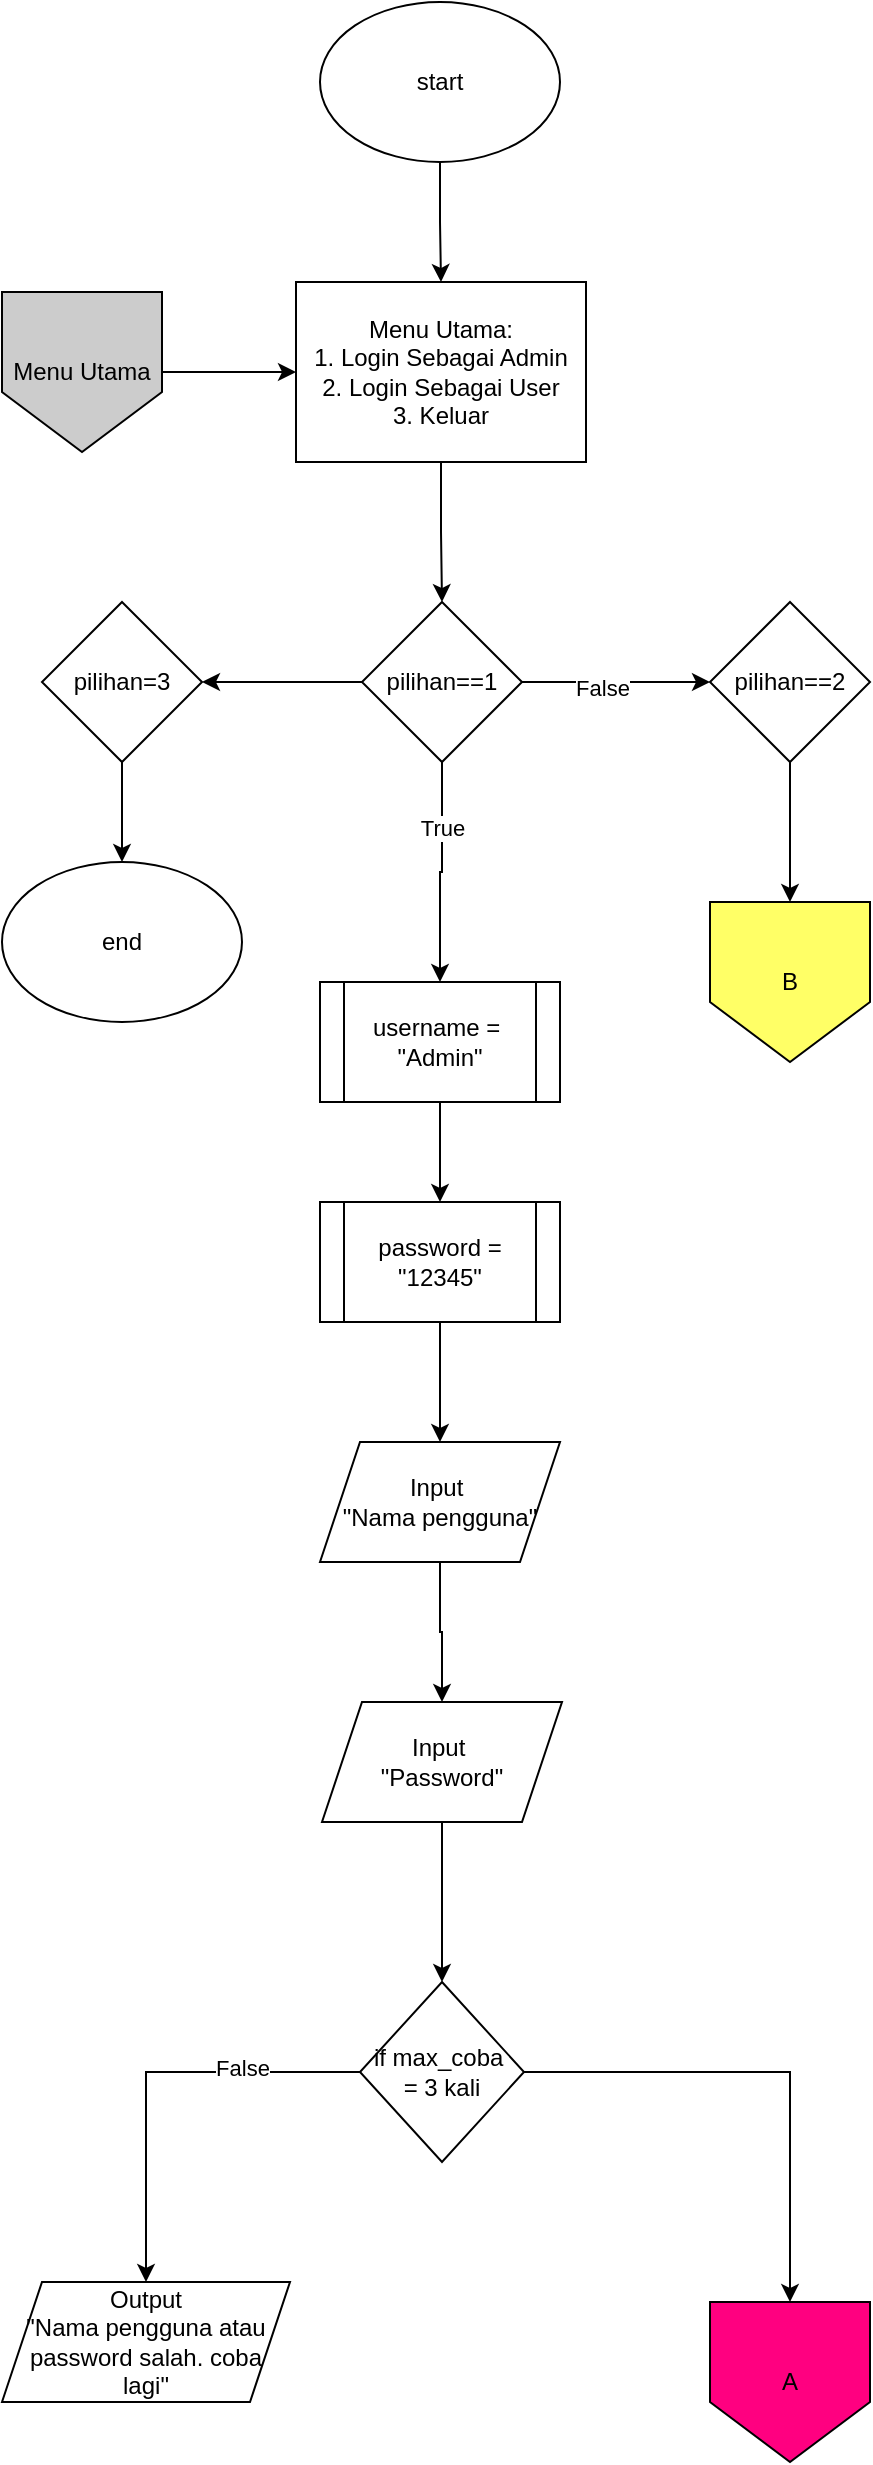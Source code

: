<mxfile version="26.2.2" pages="4">
  <diagram name="Page-1" id="E_Xi6CL8uP4e8r4gBS21">
    <mxGraphModel dx="1843" dy="1987" grid="1" gridSize="10" guides="1" tooltips="1" connect="1" arrows="1" fold="1" page="1" pageScale="1" pageWidth="850" pageHeight="1100" math="0" shadow="0">
      <root>
        <mxCell id="0" />
        <mxCell id="1" parent="0" />
        <mxCell id="gJ5gTZvjvberPmh4dQ-l-3" value="" style="edgeStyle=orthogonalEdgeStyle;rounded=0;orthogonalLoop=1;jettySize=auto;html=1;" edge="1" parent="1" source="P2nst7ChWOtps-MQkgjA-1" target="gJ5gTZvjvberPmh4dQ-l-2">
          <mxGeometry relative="1" as="geometry" />
        </mxCell>
        <mxCell id="P2nst7ChWOtps-MQkgjA-1" value="start" style="ellipse;whiteSpace=wrap;html=1;" parent="1" vertex="1">
          <mxGeometry x="365" y="-610" width="120" height="80" as="geometry" />
        </mxCell>
        <mxCell id="FKpPODk11WB3mlkSZaPG-59" value="" style="edgeStyle=orthogonalEdgeStyle;rounded=0;orthogonalLoop=1;jettySize=auto;html=1;" edge="1" parent="1" source="FKpPODk11WB3mlkSZaPG-53" target="FKpPODk11WB3mlkSZaPG-58">
          <mxGeometry relative="1" as="geometry" />
        </mxCell>
        <mxCell id="FKpPODk11WB3mlkSZaPG-53" value="username =&amp;nbsp;&lt;div&gt;&quot;Admin&quot;&lt;/div&gt;" style="shape=process;whiteSpace=wrap;html=1;backgroundOutline=1;" vertex="1" parent="1">
          <mxGeometry x="365" y="-120" width="120" height="60" as="geometry" />
        </mxCell>
        <mxCell id="FKpPODk11WB3mlkSZaPG-61" value="" style="edgeStyle=orthogonalEdgeStyle;rounded=0;orthogonalLoop=1;jettySize=auto;html=1;" edge="1" parent="1" source="FKpPODk11WB3mlkSZaPG-58" target="FKpPODk11WB3mlkSZaPG-60">
          <mxGeometry relative="1" as="geometry" />
        </mxCell>
        <mxCell id="FKpPODk11WB3mlkSZaPG-58" value="password =&lt;div&gt;&quot;12345&quot;&lt;/div&gt;" style="shape=process;whiteSpace=wrap;html=1;backgroundOutline=1;" vertex="1" parent="1">
          <mxGeometry x="365" y="-10" width="120" height="60" as="geometry" />
        </mxCell>
        <mxCell id="FKpPODk11WB3mlkSZaPG-63" value="" style="edgeStyle=orthogonalEdgeStyle;rounded=0;orthogonalLoop=1;jettySize=auto;html=1;" edge="1" parent="1" source="FKpPODk11WB3mlkSZaPG-60" target="FKpPODk11WB3mlkSZaPG-62">
          <mxGeometry relative="1" as="geometry" />
        </mxCell>
        <mxCell id="FKpPODk11WB3mlkSZaPG-60" value="Input&amp;nbsp;&lt;div&gt;&quot;Nama pengguna&quot;&lt;/div&gt;" style="shape=parallelogram;perimeter=parallelogramPerimeter;whiteSpace=wrap;html=1;fixedSize=1;" vertex="1" parent="1">
          <mxGeometry x="365" y="110" width="120" height="60" as="geometry" />
        </mxCell>
        <mxCell id="OWcfQc2M9tV7hMGrW1fH-2" value="" style="edgeStyle=orthogonalEdgeStyle;rounded=0;orthogonalLoop=1;jettySize=auto;html=1;" edge="1" parent="1" source="FKpPODk11WB3mlkSZaPG-62" target="OWcfQc2M9tV7hMGrW1fH-1">
          <mxGeometry relative="1" as="geometry" />
        </mxCell>
        <mxCell id="FKpPODk11WB3mlkSZaPG-62" value="Input&amp;nbsp;&lt;div&gt;&quot;Password&quot;&lt;/div&gt;" style="shape=parallelogram;perimeter=parallelogramPerimeter;whiteSpace=wrap;html=1;fixedSize=1;" vertex="1" parent="1">
          <mxGeometry x="366" y="240" width="120" height="60" as="geometry" />
        </mxCell>
        <mxCell id="OWcfQc2M9tV7hMGrW1fH-6" value="" style="edgeStyle=orthogonalEdgeStyle;rounded=0;orthogonalLoop=1;jettySize=auto;html=1;" edge="1" parent="1" source="OWcfQc2M9tV7hMGrW1fH-1" target="OWcfQc2M9tV7hMGrW1fH-5">
          <mxGeometry relative="1" as="geometry" />
        </mxCell>
        <mxCell id="OWcfQc2M9tV7hMGrW1fH-7" value="False" style="edgeLabel;html=1;align=center;verticalAlign=middle;resizable=0;points=[];" vertex="1" connectable="0" parent="OWcfQc2M9tV7hMGrW1fH-6">
          <mxGeometry x="-0.442" y="-2" relative="1" as="geometry">
            <mxPoint as="offset" />
          </mxGeometry>
        </mxCell>
        <mxCell id="rHPg3iwVzRMrgWVKrfh3-1" style="edgeStyle=orthogonalEdgeStyle;rounded=0;orthogonalLoop=1;jettySize=auto;html=1;exitX=1;exitY=0.5;exitDx=0;exitDy=0;entryX=0.5;entryY=0;entryDx=0;entryDy=0;" edge="1" parent="1" source="OWcfQc2M9tV7hMGrW1fH-1" target="OWcfQc2M9tV7hMGrW1fH-12">
          <mxGeometry relative="1" as="geometry" />
        </mxCell>
        <mxCell id="OWcfQc2M9tV7hMGrW1fH-1" value="if max_coba&amp;nbsp;&lt;div&gt;= 3 kali&lt;/div&gt;" style="rhombus;whiteSpace=wrap;html=1;" vertex="1" parent="1">
          <mxGeometry x="385" y="380" width="82" height="90" as="geometry" />
        </mxCell>
        <mxCell id="OWcfQc2M9tV7hMGrW1fH-5" value="Output&lt;div&gt;&quot;Nama pengguna atau password salah. coba lagi&quot;&lt;/div&gt;" style="shape=parallelogram;perimeter=parallelogramPerimeter;whiteSpace=wrap;html=1;fixedSize=1;" vertex="1" parent="1">
          <mxGeometry x="206" y="530" width="144" height="60" as="geometry" />
        </mxCell>
        <mxCell id="OWcfQc2M9tV7hMGrW1fH-11" value="end" style="ellipse;whiteSpace=wrap;html=1;" vertex="1" parent="1">
          <mxGeometry x="206" y="-180" width="120" height="80" as="geometry" />
        </mxCell>
        <mxCell id="OWcfQc2M9tV7hMGrW1fH-12" value="A" style="shape=offPageConnector;whiteSpace=wrap;html=1;fillColor=#FF0080;" vertex="1" parent="1">
          <mxGeometry x="560" y="540" width="80" height="80" as="geometry" />
        </mxCell>
        <mxCell id="gJ5gTZvjvberPmh4dQ-l-5" value="" style="edgeStyle=orthogonalEdgeStyle;rounded=0;orthogonalLoop=1;jettySize=auto;html=1;" edge="1" parent="1" source="gJ5gTZvjvberPmh4dQ-l-2" target="gJ5gTZvjvberPmh4dQ-l-4">
          <mxGeometry relative="1" as="geometry" />
        </mxCell>
        <mxCell id="gJ5gTZvjvberPmh4dQ-l-2" value="&lt;div&gt;Menu Utama:&lt;/div&gt;&lt;div&gt;1. Login Sebagai Admin&lt;/div&gt;&lt;div&gt;2. Login Sebagai User&lt;/div&gt;&lt;div&gt;3. Keluar&lt;/div&gt;" style="rounded=0;whiteSpace=wrap;html=1;" vertex="1" parent="1">
          <mxGeometry x="353" y="-470" width="145" height="90" as="geometry" />
        </mxCell>
        <mxCell id="dn0TrV_6gJYhQtD_hOO6-2" value="" style="edgeStyle=orthogonalEdgeStyle;rounded=0;orthogonalLoop=1;jettySize=auto;html=1;" edge="1" parent="1" source="gJ5gTZvjvberPmh4dQ-l-4" target="FKpPODk11WB3mlkSZaPG-53">
          <mxGeometry relative="1" as="geometry" />
        </mxCell>
        <mxCell id="dn0TrV_6gJYhQtD_hOO6-3" value="True" style="edgeLabel;html=1;align=center;verticalAlign=middle;resizable=0;points=[];" vertex="1" connectable="0" parent="dn0TrV_6gJYhQtD_hOO6-2">
          <mxGeometry x="-0.403" relative="1" as="geometry">
            <mxPoint as="offset" />
          </mxGeometry>
        </mxCell>
        <mxCell id="keVh-jPP59FE49w8YGoc-3" value="" style="edgeStyle=orthogonalEdgeStyle;rounded=0;orthogonalLoop=1;jettySize=auto;html=1;" edge="1" parent="1" source="gJ5gTZvjvberPmh4dQ-l-4" target="keVh-jPP59FE49w8YGoc-2">
          <mxGeometry relative="1" as="geometry" />
        </mxCell>
        <mxCell id="keVh-jPP59FE49w8YGoc-4" value="False" style="edgeLabel;html=1;align=center;verticalAlign=middle;resizable=0;points=[];" vertex="1" connectable="0" parent="keVh-jPP59FE49w8YGoc-3">
          <mxGeometry x="-0.159" y="-3" relative="1" as="geometry">
            <mxPoint as="offset" />
          </mxGeometry>
        </mxCell>
        <mxCell id="keVh-jPP59FE49w8YGoc-7" value="" style="edgeStyle=orthogonalEdgeStyle;rounded=0;orthogonalLoop=1;jettySize=auto;html=1;" edge="1" parent="1" source="gJ5gTZvjvberPmh4dQ-l-4" target="keVh-jPP59FE49w8YGoc-6">
          <mxGeometry relative="1" as="geometry" />
        </mxCell>
        <mxCell id="gJ5gTZvjvberPmh4dQ-l-4" value="pilihan==1" style="rhombus;whiteSpace=wrap;html=1;rounded=0;" vertex="1" parent="1">
          <mxGeometry x="386" y="-310" width="80" height="80" as="geometry" />
        </mxCell>
        <mxCell id="keVh-jPP59FE49w8YGoc-1" value="B" style="shape=offPageConnector;whiteSpace=wrap;html=1;fillColor=#FFFF66;" vertex="1" parent="1">
          <mxGeometry x="560" y="-160" width="80" height="80" as="geometry" />
        </mxCell>
        <mxCell id="keVh-jPP59FE49w8YGoc-5" value="" style="edgeStyle=orthogonalEdgeStyle;rounded=0;orthogonalLoop=1;jettySize=auto;html=1;" edge="1" parent="1" source="keVh-jPP59FE49w8YGoc-2" target="keVh-jPP59FE49w8YGoc-1">
          <mxGeometry relative="1" as="geometry" />
        </mxCell>
        <mxCell id="keVh-jPP59FE49w8YGoc-2" value="pilihan==2" style="rhombus;whiteSpace=wrap;html=1;rounded=0;" vertex="1" parent="1">
          <mxGeometry x="560" y="-310" width="80" height="80" as="geometry" />
        </mxCell>
        <mxCell id="keVh-jPP59FE49w8YGoc-8" value="" style="edgeStyle=orthogonalEdgeStyle;rounded=0;orthogonalLoop=1;jettySize=auto;html=1;" edge="1" parent="1" source="keVh-jPP59FE49w8YGoc-6" target="OWcfQc2M9tV7hMGrW1fH-11">
          <mxGeometry relative="1" as="geometry" />
        </mxCell>
        <mxCell id="keVh-jPP59FE49w8YGoc-6" value="pilihan=3" style="rhombus;whiteSpace=wrap;html=1;rounded=0;" vertex="1" parent="1">
          <mxGeometry x="226" y="-310" width="80" height="80" as="geometry" />
        </mxCell>
        <mxCell id="qA23xR7gMzCNhWC5ZMOq-2" value="" style="edgeStyle=orthogonalEdgeStyle;rounded=0;orthogonalLoop=1;jettySize=auto;html=1;" edge="1" parent="1" source="qA23xR7gMzCNhWC5ZMOq-1" target="gJ5gTZvjvberPmh4dQ-l-2">
          <mxGeometry relative="1" as="geometry" />
        </mxCell>
        <mxCell id="qA23xR7gMzCNhWC5ZMOq-1" value="Menu Utama" style="shape=offPageConnector;whiteSpace=wrap;html=1;fillColor=#CCCCCC;" vertex="1" parent="1">
          <mxGeometry x="206" y="-465" width="80" height="80" as="geometry" />
        </mxCell>
      </root>
    </mxGraphModel>
  </diagram>
  <diagram id="jTX37nRU_xIhY85IViAd" name="Page-2">
    <mxGraphModel dx="2851" dy="1391" grid="1" gridSize="10" guides="1" tooltips="1" connect="1" arrows="1" fold="1" page="1" pageScale="1" pageWidth="1100" pageHeight="850" math="0" shadow="0">
      <root>
        <mxCell id="0" />
        <mxCell id="1" parent="0" />
        <mxCell id="BRZK_kyacui3eRpddRSB-3" value="" style="edgeStyle=orthogonalEdgeStyle;rounded=0;orthogonalLoop=1;jettySize=auto;html=1;" parent="1" source="BRZK_kyacui3eRpddRSB-1" target="BRZK_kyacui3eRpddRSB-2" edge="1">
          <mxGeometry relative="1" as="geometry" />
        </mxCell>
        <mxCell id="BRZK_kyacui3eRpddRSB-1" value="A" style="shape=offPageConnector;whiteSpace=wrap;html=1;fillColor=#FF0080;" parent="1" vertex="1">
          <mxGeometry x="230" y="280" width="80" height="80" as="geometry" />
        </mxCell>
        <mxCell id="BRZK_kyacui3eRpddRSB-5" value="" style="edgeStyle=orthogonalEdgeStyle;rounded=0;orthogonalLoop=1;jettySize=auto;html=1;" parent="1" source="BRZK_kyacui3eRpddRSB-2" target="BRZK_kyacui3eRpddRSB-4" edge="1">
          <mxGeometry relative="1" as="geometry" />
        </mxCell>
        <mxCell id="BRZK_kyacui3eRpddRSB-2" value="Output&lt;div&gt;&quot;Silahkan pilih menu yang anda butuhkan&quot;&lt;/div&gt;&lt;div&gt;1. Tambah pasien&lt;/div&gt;&lt;div&gt;2. Tampilkan data pasien&lt;/div&gt;&lt;div&gt;3. Update data&lt;/div&gt;&lt;div&gt;4. Hapus pasien&lt;/div&gt;&lt;div&gt;5. Keluar&lt;/div&gt;" style="shape=parallelogram;perimeter=parallelogramPerimeter;whiteSpace=wrap;html=1;fixedSize=1;fillColor=#FFFFFF;" parent="1" vertex="1">
          <mxGeometry x="171.88" y="425" width="196.25" height="120" as="geometry" />
        </mxCell>
        <mxCell id="BRZK_kyacui3eRpddRSB-7" value="" style="edgeStyle=orthogonalEdgeStyle;rounded=0;orthogonalLoop=1;jettySize=auto;html=1;" parent="1" source="BRZK_kyacui3eRpddRSB-4" target="BRZK_kyacui3eRpddRSB-6" edge="1">
          <mxGeometry relative="1" as="geometry" />
        </mxCell>
        <mxCell id="BRZK_kyacui3eRpddRSB-27" value="True" style="edgeLabel;html=1;align=center;verticalAlign=middle;resizable=0;points=[];" parent="BRZK_kyacui3eRpddRSB-7" vertex="1" connectable="0">
          <mxGeometry x="-0.426" y="1" relative="1" as="geometry">
            <mxPoint x="14" y="1" as="offset" />
          </mxGeometry>
        </mxCell>
        <mxCell id="BRZK_kyacui3eRpddRSB-26" value="" style="edgeStyle=orthogonalEdgeStyle;rounded=0;orthogonalLoop=1;jettySize=auto;html=1;" parent="1" source="BRZK_kyacui3eRpddRSB-4" target="BRZK_kyacui3eRpddRSB-25" edge="1">
          <mxGeometry relative="1" as="geometry" />
        </mxCell>
        <mxCell id="BRZK_kyacui3eRpddRSB-28" value="False" style="edgeLabel;html=1;align=center;verticalAlign=middle;resizable=0;points=[];" parent="BRZK_kyacui3eRpddRSB-26" vertex="1" connectable="0">
          <mxGeometry x="-0.402" y="-6" relative="1" as="geometry">
            <mxPoint x="6" y="6" as="offset" />
          </mxGeometry>
        </mxCell>
        <mxCell id="BRZK_kyacui3eRpddRSB-4" value="if pilihan&amp;nbsp;&lt;div&gt;== 1&lt;/div&gt;" style="rhombus;whiteSpace=wrap;html=1;fillColor=#FFFFFF;" parent="1" vertex="1">
          <mxGeometry x="230" y="630" width="80" height="80" as="geometry" />
        </mxCell>
        <mxCell id="BRZK_kyacui3eRpddRSB-9" value="" style="edgeStyle=orthogonalEdgeStyle;rounded=0;orthogonalLoop=1;jettySize=auto;html=1;" parent="1" source="BRZK_kyacui3eRpddRSB-6" target="BRZK_kyacui3eRpddRSB-8" edge="1">
          <mxGeometry relative="1" as="geometry" />
        </mxCell>
        <mxCell id="BRZK_kyacui3eRpddRSB-6" value="Input&amp;nbsp;&lt;div&gt;&quot;Masukkan nama pasien&quot;&lt;/div&gt;" style="shape=parallelogram;perimeter=parallelogramPerimeter;whiteSpace=wrap;html=1;fixedSize=1;fillColor=#FFFFFF;" parent="1" vertex="1">
          <mxGeometry x="390" y="640" width="120" height="60" as="geometry" />
        </mxCell>
        <mxCell id="BRZK_kyacui3eRpddRSB-11" value="" style="edgeStyle=orthogonalEdgeStyle;rounded=0;orthogonalLoop=1;jettySize=auto;html=1;" parent="1" source="BRZK_kyacui3eRpddRSB-8" target="BRZK_kyacui3eRpddRSB-10" edge="1">
          <mxGeometry relative="1" as="geometry" />
        </mxCell>
        <mxCell id="BRZK_kyacui3eRpddRSB-8" value="Input&lt;div&gt;&quot;Masukkan umur&quot;&amp;nbsp;&lt;/div&gt;" style="shape=parallelogram;perimeter=parallelogramPerimeter;whiteSpace=wrap;html=1;fixedSize=1;fillColor=#FFFFFF;" parent="1" vertex="1">
          <mxGeometry x="570" y="640" width="120" height="60" as="geometry" />
        </mxCell>
        <mxCell id="BRZK_kyacui3eRpddRSB-13" value="" style="edgeStyle=orthogonalEdgeStyle;rounded=0;orthogonalLoop=1;jettySize=auto;html=1;" parent="1" source="BRZK_kyacui3eRpddRSB-10" target="BRZK_kyacui3eRpddRSB-12" edge="1">
          <mxGeometry relative="1" as="geometry" />
        </mxCell>
        <mxCell id="BRZK_kyacui3eRpddRSB-10" value="Input&amp;nbsp;&lt;div&gt;&quot;Masukkan diagnosis&quot;&amp;nbsp;&lt;/div&gt;" style="shape=parallelogram;perimeter=parallelogramPerimeter;whiteSpace=wrap;html=1;fixedSize=1;fillColor=#FFFFFF;" parent="1" vertex="1">
          <mxGeometry x="770" y="640" width="120" height="60" as="geometry" />
        </mxCell>
        <mxCell id="BRZK_kyacui3eRpddRSB-15" value="" style="edgeStyle=orthogonalEdgeStyle;rounded=0;orthogonalLoop=1;jettySize=auto;html=1;" parent="1" source="BRZK_kyacui3eRpddRSB-12" target="BRZK_kyacui3eRpddRSB-14" edge="1">
          <mxGeometry relative="1" as="geometry" />
        </mxCell>
        <mxCell id="BRZK_kyacui3eRpddRSB-12" value="Input&amp;nbsp;&lt;div&gt;&quot;Masukkan riwayat obat sebelumnya&quot;&lt;/div&gt;" style="shape=parallelogram;perimeter=parallelogramPerimeter;whiteSpace=wrap;html=1;fixedSize=1;fillColor=#FFFFFF;" parent="1" vertex="1">
          <mxGeometry x="970" y="640" width="120" height="60" as="geometry" />
        </mxCell>
        <mxCell id="BRZK_kyacui3eRpddRSB-24" value="" style="edgeStyle=orthogonalEdgeStyle;rounded=0;orthogonalLoop=1;jettySize=auto;html=1;" parent="1" source="BRZK_kyacui3eRpddRSB-14" target="BRZK_kyacui3eRpddRSB-20" edge="1">
          <mxGeometry relative="1" as="geometry" />
        </mxCell>
        <mxCell id="BRZK_kyacui3eRpddRSB-14" value="Data pasien" style="shape=cylinder3;whiteSpace=wrap;html=1;boundedLbl=1;backgroundOutline=1;size=15;" parent="1" vertex="1">
          <mxGeometry x="1170" y="630" width="60" height="80" as="geometry" />
        </mxCell>
        <mxCell id="BRZK_kyacui3eRpddRSB-19" value="&lt;span style=&quot;color: rgba(0, 0, 0, 0); font-family: monospace; font-size: 0px; text-align: start;&quot;&gt;%3CmxGraphModel%3E%3Croot%3E%3CmxCell%20id%3D%220%22%2F%3E%3CmxCell%20id%3D%221%22%20parent%3D%220%22%2F%3E%3CmxCell%20id%3D%222%22%20value%3D%22A%22%20style%3D%22shape%3DoffPageConnector%3BwhiteSpace%3Dwrap%3Bhtml%3D1%3BfillColor%3D%23FF0080%3B%22%20vertex%3D%221%22%20parent%3D%221%22%3E%3CmxGeometry%20x%3D%22230%22%20y%3D%22280%22%20width%3D%2280%22%20height%3D%2280%22%20as%3D%22geometry%22%2F%3E%3C%2FmxCell%3E%3C%2Froot%3E%3C%2FmxGraphModel%3E&lt;/span&gt;" style="text;html=1;align=center;verticalAlign=middle;resizable=0;points=[];autosize=1;strokeColor=none;fillColor=none;" parent="1" vertex="1">
          <mxGeometry x="1780" y="348" width="20" height="30" as="geometry" />
        </mxCell>
        <mxCell id="BRZK_kyacui3eRpddRSB-20" value="A" style="shape=offPageConnector;whiteSpace=wrap;html=1;fillColor=#FF0080;" parent="1" vertex="1">
          <mxGeometry x="1380" y="630" width="80" height="80" as="geometry" />
        </mxCell>
        <mxCell id="BRZK_kyacui3eRpddRSB-30" value="" style="edgeStyle=orthogonalEdgeStyle;rounded=0;orthogonalLoop=1;jettySize=auto;html=1;" parent="1" source="BRZK_kyacui3eRpddRSB-25" edge="1">
          <mxGeometry relative="1" as="geometry">
            <mxPoint x="380" y="840" as="targetPoint" />
          </mxGeometry>
        </mxCell>
        <mxCell id="BRZK_kyacui3eRpddRSB-39" value="" style="edgeStyle=orthogonalEdgeStyle;rounded=0;orthogonalLoop=1;jettySize=auto;html=1;" parent="1" source="BRZK_kyacui3eRpddRSB-25" target="BRZK_kyacui3eRpddRSB-38" edge="1">
          <mxGeometry relative="1" as="geometry" />
        </mxCell>
        <mxCell id="BRZK_kyacui3eRpddRSB-45" value="False" style="edgeLabel;html=1;align=center;verticalAlign=middle;resizable=0;points=[];" parent="BRZK_kyacui3eRpddRSB-39" vertex="1" connectable="0">
          <mxGeometry x="-0.181" relative="1" as="geometry">
            <mxPoint as="offset" />
          </mxGeometry>
        </mxCell>
        <mxCell id="BRZK_kyacui3eRpddRSB-25" value="if pilihan&amp;nbsp;&lt;div&gt;== 2&lt;/div&gt;" style="rhombus;whiteSpace=wrap;html=1;fillColor=#FFFFFF;" parent="1" vertex="1">
          <mxGeometry x="230" y="800" width="80" height="80" as="geometry" />
        </mxCell>
        <mxCell id="BRZK_kyacui3eRpddRSB-34" value="A" style="shape=offPageConnector;whiteSpace=wrap;html=1;fillColor=#FF0080;" parent="1" vertex="1">
          <mxGeometry x="1290" y="810" width="80" height="80" as="geometry" />
        </mxCell>
        <mxCell id="BRZK_kyacui3eRpddRSB-41" value="" style="edgeStyle=orthogonalEdgeStyle;rounded=0;orthogonalLoop=1;jettySize=auto;html=1;" parent="1" source="BRZK_kyacui3eRpddRSB-38" target="BRZK_kyacui3eRpddRSB-40" edge="1">
          <mxGeometry relative="1" as="geometry" />
        </mxCell>
        <mxCell id="BRZK_kyacui3eRpddRSB-46" value="False" style="edgeLabel;html=1;align=center;verticalAlign=middle;resizable=0;points=[];" parent="BRZK_kyacui3eRpddRSB-41" vertex="1" connectable="0">
          <mxGeometry x="-0.102" relative="1" as="geometry">
            <mxPoint as="offset" />
          </mxGeometry>
        </mxCell>
        <mxCell id="BRZK_kyacui3eRpddRSB-49" value="" style="edgeStyle=orthogonalEdgeStyle;rounded=0;orthogonalLoop=1;jettySize=auto;html=1;" parent="1" source="BRZK_kyacui3eRpddRSB-38" target="BRZK_kyacui3eRpddRSB-48" edge="1">
          <mxGeometry relative="1" as="geometry" />
        </mxCell>
        <mxCell id="BRZK_kyacui3eRpddRSB-50" value="True" style="edgeLabel;html=1;align=center;verticalAlign=middle;resizable=0;points=[];" parent="BRZK_kyacui3eRpddRSB-49" vertex="1" connectable="0">
          <mxGeometry x="-0.098" y="-1" relative="1" as="geometry">
            <mxPoint as="offset" />
          </mxGeometry>
        </mxCell>
        <mxCell id="BRZK_kyacui3eRpddRSB-38" value="if pilihan&amp;nbsp;&lt;div&gt;== 3&lt;/div&gt;" style="rhombus;whiteSpace=wrap;html=1;fillColor=#FFFFFF;" parent="1" vertex="1">
          <mxGeometry x="230" y="960" width="80" height="80" as="geometry" />
        </mxCell>
        <mxCell id="BRZK_kyacui3eRpddRSB-43" value="" style="edgeStyle=orthogonalEdgeStyle;rounded=0;orthogonalLoop=1;jettySize=auto;html=1;" parent="1" source="BRZK_kyacui3eRpddRSB-40" target="BRZK_kyacui3eRpddRSB-42" edge="1">
          <mxGeometry relative="1" as="geometry" />
        </mxCell>
        <mxCell id="BRZK_kyacui3eRpddRSB-47" value="False" style="edgeLabel;html=1;align=center;verticalAlign=middle;resizable=0;points=[];" parent="BRZK_kyacui3eRpddRSB-43" vertex="1" connectable="0">
          <mxGeometry x="-0.122" y="-1" relative="1" as="geometry">
            <mxPoint as="offset" />
          </mxGeometry>
        </mxCell>
        <mxCell id="BRZK_kyacui3eRpddRSB-66" value="" style="edgeStyle=orthogonalEdgeStyle;rounded=0;orthogonalLoop=1;jettySize=auto;html=1;" parent="1" source="BRZK_kyacui3eRpddRSB-40" target="BRZK_kyacui3eRpddRSB-65" edge="1">
          <mxGeometry relative="1" as="geometry" />
        </mxCell>
        <mxCell id="BRZK_kyacui3eRpddRSB-67" value="True" style="edgeLabel;html=1;align=center;verticalAlign=middle;resizable=0;points=[];" parent="BRZK_kyacui3eRpddRSB-66" vertex="1" connectable="0">
          <mxGeometry x="-0.083" y="2" relative="1" as="geometry">
            <mxPoint y="2" as="offset" />
          </mxGeometry>
        </mxCell>
        <mxCell id="BRZK_kyacui3eRpddRSB-40" value="if pilihan&amp;nbsp;&lt;div&gt;== 4&lt;/div&gt;" style="rhombus;whiteSpace=wrap;html=1;fillColor=#FFFFFF;" parent="1" vertex="1">
          <mxGeometry x="230" y="1120" width="80" height="80" as="geometry" />
        </mxCell>
        <mxCell id="BRZK_kyacui3eRpddRSB-73" value="" style="edgeStyle=orthogonalEdgeStyle;rounded=0;orthogonalLoop=1;jettySize=auto;html=1;" parent="1" source="BRZK_kyacui3eRpddRSB-42" edge="1">
          <mxGeometry relative="1" as="geometry">
            <mxPoint x="270.01" y="1440" as="targetPoint" />
          </mxGeometry>
        </mxCell>
        <mxCell id="BRZK_kyacui3eRpddRSB-74" value="True" style="edgeLabel;html=1;align=center;verticalAlign=middle;resizable=0;points=[];" parent="BRZK_kyacui3eRpddRSB-73" vertex="1" connectable="0">
          <mxGeometry x="-0.22" y="2" relative="1" as="geometry">
            <mxPoint as="offset" />
          </mxGeometry>
        </mxCell>
        <mxCell id="BRZK_kyacui3eRpddRSB-42" value="if pilihan&amp;nbsp;&lt;div&gt;== 5&lt;/div&gt;" style="rhombus;whiteSpace=wrap;html=1;fillColor=#FFFFFF;" parent="1" vertex="1">
          <mxGeometry x="230" y="1280" width="80" height="80" as="geometry" />
        </mxCell>
        <mxCell id="BRZK_kyacui3eRpddRSB-52" value="" style="edgeStyle=orthogonalEdgeStyle;rounded=0;orthogonalLoop=1;jettySize=auto;html=1;" parent="1" source="BRZK_kyacui3eRpddRSB-48" target="BRZK_kyacui3eRpddRSB-51" edge="1">
          <mxGeometry relative="1" as="geometry" />
        </mxCell>
        <mxCell id="BRZK_kyacui3eRpddRSB-48" value="&lt;div&gt;Input&lt;/div&gt;&lt;div&gt;&quot;Masukkan nama yg akan diupdate&quot;&lt;/div&gt;" style="shape=parallelogram;perimeter=parallelogramPerimeter;whiteSpace=wrap;html=1;fixedSize=1;fillColor=#FFFFFF;" parent="1" vertex="1">
          <mxGeometry x="380" y="970" width="120" height="60" as="geometry" />
        </mxCell>
        <mxCell id="BRZK_kyacui3eRpddRSB-57" style="edgeStyle=orthogonalEdgeStyle;rounded=0;orthogonalLoop=1;jettySize=auto;html=1;" parent="1" source="BRZK_kyacui3eRpddRSB-51" target="BRZK_kyacui3eRpddRSB-53" edge="1">
          <mxGeometry relative="1" as="geometry" />
        </mxCell>
        <mxCell id="BRZK_kyacui3eRpddRSB-51" value="Input&amp;nbsp;&lt;div&gt;&quot;Masukkan umur baru&quot;&amp;nbsp;&lt;/div&gt;" style="shape=parallelogram;perimeter=parallelogramPerimeter;whiteSpace=wrap;html=1;fixedSize=1;fillColor=#FFFFFF;" parent="1" vertex="1">
          <mxGeometry x="580" y="970" width="120" height="60" as="geometry" />
        </mxCell>
        <mxCell id="BRZK_kyacui3eRpddRSB-58" style="edgeStyle=orthogonalEdgeStyle;rounded=0;orthogonalLoop=1;jettySize=auto;html=1;exitX=1;exitY=0.5;exitDx=0;exitDy=0;" parent="1" source="BRZK_kyacui3eRpddRSB-53" target="BRZK_kyacui3eRpddRSB-54" edge="1">
          <mxGeometry relative="1" as="geometry" />
        </mxCell>
        <mxCell id="BRZK_kyacui3eRpddRSB-53" value="Input&amp;nbsp;&lt;div&gt;&quot;Masukkan diagnosis baru&lt;span style=&quot;background-color: transparent; color: light-dark(rgb(0, 0, 0), rgb(255, 255, 255));&quot;&gt;&quot;&amp;nbsp;&lt;/span&gt;&lt;/div&gt;" style="shape=parallelogram;perimeter=parallelogramPerimeter;whiteSpace=wrap;html=1;fixedSize=1;fillColor=#FFFFFF;" parent="1" vertex="1">
          <mxGeometry x="790" y="970" width="120" height="60" as="geometry" />
        </mxCell>
        <mxCell id="BRZK_kyacui3eRpddRSB-62" value="" style="edgeStyle=orthogonalEdgeStyle;rounded=0;orthogonalLoop=1;jettySize=auto;html=1;" parent="1" source="BRZK_kyacui3eRpddRSB-54" target="BRZK_kyacui3eRpddRSB-59" edge="1">
          <mxGeometry relative="1" as="geometry" />
        </mxCell>
        <mxCell id="BRZK_kyacui3eRpddRSB-54" value="Input&amp;nbsp;&lt;div&gt;&quot;Masukkan riwayat obat baru&quot;&lt;/div&gt;" style="shape=parallelogram;perimeter=parallelogramPerimeter;whiteSpace=wrap;html=1;fixedSize=1;fillColor=#FFFFFF;" parent="1" vertex="1">
          <mxGeometry x="1000" y="970" width="120" height="60" as="geometry" />
        </mxCell>
        <mxCell id="BRZK_kyacui3eRpddRSB-64" value="" style="edgeStyle=orthogonalEdgeStyle;rounded=0;orthogonalLoop=1;jettySize=auto;html=1;" parent="1" source="BRZK_kyacui3eRpddRSB-59" target="BRZK_kyacui3eRpddRSB-63" edge="1">
          <mxGeometry relative="1" as="geometry" />
        </mxCell>
        <mxCell id="BRZK_kyacui3eRpddRSB-59" value="Data pasien terbaru" style="shape=cylinder3;whiteSpace=wrap;html=1;boundedLbl=1;backgroundOutline=1;size=15;" parent="1" vertex="1">
          <mxGeometry x="1230" y="960" width="60" height="80" as="geometry" />
        </mxCell>
        <mxCell id="BRZK_kyacui3eRpddRSB-63" value="A" style="shape=offPageConnector;whiteSpace=wrap;html=1;fillColor=#FF0080;" parent="1" vertex="1">
          <mxGeometry x="1410" y="960" width="80" height="80" as="geometry" />
        </mxCell>
        <mxCell id="BRZK_kyacui3eRpddRSB-69" value="" style="edgeStyle=orthogonalEdgeStyle;rounded=0;orthogonalLoop=1;jettySize=auto;html=1;" parent="1" source="BRZK_kyacui3eRpddRSB-65" target="BRZK_kyacui3eRpddRSB-68" edge="1">
          <mxGeometry relative="1" as="geometry" />
        </mxCell>
        <mxCell id="BRZK_kyacui3eRpddRSB-65" value="&lt;div&gt;Input&amp;nbsp;&lt;/div&gt;&lt;div&gt;&quot;Masukkan nama yang akan dihapus&quot;&lt;/div&gt;" style="shape=parallelogram;perimeter=parallelogramPerimeter;whiteSpace=wrap;html=1;fixedSize=1;fillColor=#FFFFFF;" parent="1" vertex="1">
          <mxGeometry x="390" y="1130" width="120" height="60" as="geometry" />
        </mxCell>
        <mxCell id="BRZK_kyacui3eRpddRSB-71" value="" style="edgeStyle=orthogonalEdgeStyle;rounded=0;orthogonalLoop=1;jettySize=auto;html=1;" parent="1" source="BRZK_kyacui3eRpddRSB-68" target="BRZK_kyacui3eRpddRSB-70" edge="1">
          <mxGeometry relative="1" as="geometry" />
        </mxCell>
        <mxCell id="BRZK_kyacui3eRpddRSB-68" value="Output&amp;nbsp;&lt;div&gt;&quot;Nama pasien berhasil dihapus&quot;&lt;/div&gt;" style="shape=parallelogram;perimeter=parallelogramPerimeter;whiteSpace=wrap;html=1;fixedSize=1;fillColor=#FFFFFF;" parent="1" vertex="1">
          <mxGeometry x="580" y="1130" width="120" height="60" as="geometry" />
        </mxCell>
        <mxCell id="BRZK_kyacui3eRpddRSB-70" value="A" style="shape=offPageConnector;whiteSpace=wrap;html=1;fillColor=#FF0080;" parent="1" vertex="1">
          <mxGeometry x="780" y="1120" width="80" height="80" as="geometry" />
        </mxCell>
        <mxCell id="mIDsGiZfzUyrKfUizPvn-1" value="Menu Utama" style="shape=offPageConnector;whiteSpace=wrap;html=1;fillColor=#CCCCCC;" parent="1" vertex="1">
          <mxGeometry x="230" y="1440" width="80" height="80" as="geometry" />
        </mxCell>
        <mxCell id="0d5qgPTkYwMlFgJFGTEv-10" style="edgeStyle=orthogonalEdgeStyle;rounded=0;orthogonalLoop=1;jettySize=auto;html=1;exitX=1;exitY=0.5;exitDx=0;exitDy=0;entryX=0;entryY=0.5;entryDx=0;entryDy=0;" parent="1" source="0d5qgPTkYwMlFgJFGTEv-3" target="0d5qgPTkYwMlFgJFGTEv-9" edge="1">
          <mxGeometry relative="1" as="geometry" />
        </mxCell>
        <mxCell id="0d5qgPTkYwMlFgJFGTEv-3" value="Output&lt;div&gt;&quot;pilih metode pengurutan data&lt;/div&gt;&lt;div&gt;1. nama scr descending&lt;/div&gt;&lt;div&gt;&lt;span style=&quot;background-color: transparent; color: light-dark(rgb(0, 0, 0), rgb(255, 255, 255));&quot;&gt;2. umur scr ascending&quot;&lt;/span&gt;&lt;/div&gt;" style="shape=parallelogram;perimeter=parallelogramPerimeter;whiteSpace=wrap;html=1;fixedSize=1;" parent="1" vertex="1">
          <mxGeometry x="368.13" y="805" width="191.87" height="90" as="geometry" />
        </mxCell>
        <mxCell id="0d5qgPTkYwMlFgJFGTEv-13" value="" style="edgeStyle=orthogonalEdgeStyle;rounded=0;orthogonalLoop=1;jettySize=auto;html=1;" parent="1" source="0d5qgPTkYwMlFgJFGTEv-9" target="0d5qgPTkYwMlFgJFGTEv-12" edge="1">
          <mxGeometry relative="1" as="geometry" />
        </mxCell>
        <mxCell id="0d5qgPTkYwMlFgJFGTEv-14" value="True" style="edgeLabel;html=1;align=center;verticalAlign=middle;resizable=0;points=[];" parent="0d5qgPTkYwMlFgJFGTEv-13" vertex="1" connectable="0">
          <mxGeometry x="-0.032" y="-3" relative="1" as="geometry">
            <mxPoint x="-8" y="-3" as="offset" />
          </mxGeometry>
        </mxCell>
        <mxCell id="0d5qgPTkYwMlFgJFGTEv-9" value="if pilihan == 1&lt;div&gt;(descending)&amp;nbsp;&lt;/div&gt;" style="rhombus;whiteSpace=wrap;html=1;" parent="1" vertex="1">
          <mxGeometry x="650" y="795" width="120" height="110" as="geometry" />
        </mxCell>
        <mxCell id="0d5qgPTkYwMlFgJFGTEv-18" value="" style="edgeStyle=orthogonalEdgeStyle;rounded=0;orthogonalLoop=1;jettySize=auto;html=1;" parent="1" source="0d5qgPTkYwMlFgJFGTEv-12" edge="1">
          <mxGeometry relative="1" as="geometry">
            <mxPoint x="1090" y="850" as="targetPoint" />
          </mxGeometry>
        </mxCell>
        <mxCell id="0d5qgPTkYwMlFgJFGTEv-19" value="false" style="edgeLabel;html=1;align=center;verticalAlign=middle;resizable=0;points=[];" parent="0d5qgPTkYwMlFgJFGTEv-18" vertex="1" connectable="0">
          <mxGeometry x="0.129" y="-3" relative="1" as="geometry">
            <mxPoint x="-10" y="-3" as="offset" />
          </mxGeometry>
        </mxCell>
        <mxCell id="0d5qgPTkYwMlFgJFGTEv-12" value="data pasien dgn urutan nama scr descending&amp;nbsp;" style="shape=cylinder3;whiteSpace=wrap;html=1;boundedLbl=1;backgroundOutline=1;size=15;" parent="1" vertex="1">
          <mxGeometry x="900" y="805" width="100" height="90" as="geometry" />
        </mxCell>
        <mxCell id="0d5qgPTkYwMlFgJFGTEv-21" value="" style="edgeStyle=orthogonalEdgeStyle;rounded=0;orthogonalLoop=1;jettySize=auto;html=1;" parent="1" source="0d5qgPTkYwMlFgJFGTEv-20" target="BRZK_kyacui3eRpddRSB-34" edge="1">
          <mxGeometry relative="1" as="geometry" />
        </mxCell>
        <mxCell id="0d5qgPTkYwMlFgJFGTEv-20" value="data pasien dgn urutan umur scr ascending" style="shape=cylinder3;whiteSpace=wrap;html=1;boundedLbl=1;backgroundOutline=1;size=15;" parent="1" vertex="1">
          <mxGeometry x="1090" y="805" width="100" height="90" as="geometry" />
        </mxCell>
      </root>
    </mxGraphModel>
  </diagram>
  <diagram id="G-s74_k8PPp_PVa8dfKV" name="Page-3">
    <mxGraphModel dx="1283" dy="1476" grid="1" gridSize="10" guides="1" tooltips="1" connect="1" arrows="1" fold="1" page="1" pageScale="1" pageWidth="1100" pageHeight="850" math="0" shadow="0">
      <root>
        <mxCell id="0" />
        <mxCell id="1" parent="0" />
        <mxCell id="5IMArzKYfT9OoP7klShh-1" value="" style="edgeStyle=orthogonalEdgeStyle;rounded=0;orthogonalLoop=1;jettySize=auto;html=1;" parent="1" source="OhBXDAbAmvIDDtVLyzrH-1" target="OFTJd5LlvF58oXu5c06n-18" edge="1">
          <mxGeometry relative="1" as="geometry" />
        </mxCell>
        <mxCell id="OhBXDAbAmvIDDtVLyzrH-1" value="B" style="shape=offPageConnector;whiteSpace=wrap;html=1;fillColor=#FFFF66;" parent="1" vertex="1">
          <mxGeometry x="502" y="-810" width="80" height="80" as="geometry" />
        </mxCell>
        <mxCell id="OFTJd5LlvF58oXu5c06n-17" value="" style="edgeStyle=orthogonalEdgeStyle;rounded=0;orthogonalLoop=1;jettySize=auto;html=1;" parent="1" source="OFTJd5LlvF58oXu5c06n-18" target="OFTJd5LlvF58oXu5c06n-20" edge="1">
          <mxGeometry relative="1" as="geometry" />
        </mxCell>
        <mxCell id="OFTJd5LlvF58oXu5c06n-18" value="username =&amp;nbsp;&lt;div&gt;&quot;Nazla_Salsabila&quot;&lt;/div&gt;" style="shape=process;whiteSpace=wrap;html=1;backgroundOutline=1;" parent="1" vertex="1">
          <mxGeometry x="482" y="-670" width="120" height="60" as="geometry" />
        </mxCell>
        <mxCell id="OFTJd5LlvF58oXu5c06n-19" value="" style="edgeStyle=orthogonalEdgeStyle;rounded=0;orthogonalLoop=1;jettySize=auto;html=1;" parent="1" source="OFTJd5LlvF58oXu5c06n-20" target="OFTJd5LlvF58oXu5c06n-22" edge="1">
          <mxGeometry relative="1" as="geometry" />
        </mxCell>
        <mxCell id="OFTJd5LlvF58oXu5c06n-20" value="password =&lt;div&gt;&quot;2409106108&quot;&lt;/div&gt;" style="shape=process;whiteSpace=wrap;html=1;backgroundOutline=1;" parent="1" vertex="1">
          <mxGeometry x="482" y="-560" width="120" height="60" as="geometry" />
        </mxCell>
        <mxCell id="OFTJd5LlvF58oXu5c06n-21" value="" style="edgeStyle=orthogonalEdgeStyle;rounded=0;orthogonalLoop=1;jettySize=auto;html=1;" parent="1" source="OFTJd5LlvF58oXu5c06n-22" target="OFTJd5LlvF58oXu5c06n-24" edge="1">
          <mxGeometry relative="1" as="geometry" />
        </mxCell>
        <mxCell id="OFTJd5LlvF58oXu5c06n-22" value="Input&amp;nbsp;&lt;div&gt;&quot;Nama pengguna&quot;&lt;/div&gt;" style="shape=parallelogram;perimeter=parallelogramPerimeter;whiteSpace=wrap;html=1;fixedSize=1;" parent="1" vertex="1">
          <mxGeometry x="482" y="-440" width="120" height="60" as="geometry" />
        </mxCell>
        <mxCell id="OFTJd5LlvF58oXu5c06n-23" value="" style="edgeStyle=orthogonalEdgeStyle;rounded=0;orthogonalLoop=1;jettySize=auto;html=1;" parent="1" source="OFTJd5LlvF58oXu5c06n-24" target="OFTJd5LlvF58oXu5c06n-28" edge="1">
          <mxGeometry relative="1" as="geometry" />
        </mxCell>
        <mxCell id="OFTJd5LlvF58oXu5c06n-24" value="Input&amp;nbsp;&lt;div&gt;&quot;Password&quot;&lt;/div&gt;" style="shape=parallelogram;perimeter=parallelogramPerimeter;whiteSpace=wrap;html=1;fixedSize=1;" parent="1" vertex="1">
          <mxGeometry x="483" y="-310" width="120" height="60" as="geometry" />
        </mxCell>
        <mxCell id="OFTJd5LlvF58oXu5c06n-25" value="" style="edgeStyle=orthogonalEdgeStyle;rounded=0;orthogonalLoop=1;jettySize=auto;html=1;" parent="1" source="OFTJd5LlvF58oXu5c06n-28" target="OFTJd5LlvF58oXu5c06n-29" edge="1">
          <mxGeometry relative="1" as="geometry" />
        </mxCell>
        <mxCell id="OFTJd5LlvF58oXu5c06n-26" value="False" style="edgeLabel;html=1;align=center;verticalAlign=middle;resizable=0;points=[];" parent="OFTJd5LlvF58oXu5c06n-25" vertex="1" connectable="0">
          <mxGeometry x="-0.442" y="-2" relative="1" as="geometry">
            <mxPoint as="offset" />
          </mxGeometry>
        </mxCell>
        <mxCell id="OFTJd5LlvF58oXu5c06n-27" style="edgeStyle=orthogonalEdgeStyle;rounded=0;orthogonalLoop=1;jettySize=auto;html=1;exitX=1;exitY=0.5;exitDx=0;exitDy=0;entryX=0.5;entryY=0;entryDx=0;entryDy=0;" parent="1" source="OFTJd5LlvF58oXu5c06n-28" edge="1">
          <mxGeometry relative="1" as="geometry">
            <mxPoint x="717" y="-10" as="targetPoint" />
          </mxGeometry>
        </mxCell>
        <mxCell id="OFTJd5LlvF58oXu5c06n-28" value="if max_coba&amp;nbsp;&lt;div&gt;= 3 kali&lt;/div&gt;" style="rhombus;whiteSpace=wrap;html=1;" parent="1" vertex="1">
          <mxGeometry x="502" y="-170" width="82" height="90" as="geometry" />
        </mxCell>
        <mxCell id="OFTJd5LlvF58oXu5c06n-29" value="Output&lt;div&gt;&quot;Nama pengguna atau password salah. coba lagi&quot;&lt;/div&gt;" style="shape=parallelogram;perimeter=parallelogramPerimeter;whiteSpace=wrap;html=1;fixedSize=1;" parent="1" vertex="1">
          <mxGeometry x="323" y="-20" width="144" height="60" as="geometry" />
        </mxCell>
        <mxCell id="atLO7bh0X_vdYy7rZPMZ-1" value="C" style="shape=offPageConnector;whiteSpace=wrap;html=1;fillColor=#FF99CC;" parent="1" vertex="1">
          <mxGeometry x="680" y="-10" width="80" height="80" as="geometry" />
        </mxCell>
      </root>
    </mxGraphModel>
  </diagram>
  <diagram id="7Vkdw4ibkDjsYyKhiSqo" name="Page-4">
    <mxGraphModel dx="1290" dy="621" grid="1" gridSize="10" guides="1" tooltips="1" connect="1" arrows="1" fold="1" page="1" pageScale="1" pageWidth="1100" pageHeight="850" math="0" shadow="0">
      <root>
        <mxCell id="0" />
        <mxCell id="1" parent="0" />
        <mxCell id="Tumkmwia9-PwQ9RLcpuz-2" value="" style="edgeStyle=orthogonalEdgeStyle;rounded=0;orthogonalLoop=1;jettySize=auto;html=1;" edge="1" parent="1" source="njncS7xbT0JwqWUtnZYI-1" target="Tumkmwia9-PwQ9RLcpuz-1">
          <mxGeometry relative="1" as="geometry" />
        </mxCell>
        <mxCell id="njncS7xbT0JwqWUtnZYI-1" value="C" style="shape=offPageConnector;whiteSpace=wrap;html=1;fillColor=#FF99CC;" vertex="1" parent="1">
          <mxGeometry x="240" y="160" width="80" height="80" as="geometry" />
        </mxCell>
        <mxCell id="lQZhU0AI_EXQBwXH54HG-13" value="" style="edgeStyle=orthogonalEdgeStyle;rounded=0;orthogonalLoop=1;jettySize=auto;html=1;" edge="1" parent="1" source="Tumkmwia9-PwQ9RLcpuz-1" target="lQZhU0AI_EXQBwXH54HG-3">
          <mxGeometry relative="1" as="geometry" />
        </mxCell>
        <mxCell id="pJSxYW75D7h2epA5yGs2-3" value="" style="edgeStyle=orthogonalEdgeStyle;rounded=0;orthogonalLoop=1;jettySize=auto;html=1;" edge="1" parent="1" source="Tumkmwia9-PwQ9RLcpuz-1" target="pJSxYW75D7h2epA5yGs2-2">
          <mxGeometry relative="1" as="geometry" />
        </mxCell>
        <mxCell id="Tumkmwia9-PwQ9RLcpuz-1" value="Output&amp;nbsp;&lt;div&gt;&lt;div&gt;&quot;Silahkan pilih menu yang anda butuhkan:&lt;/div&gt;&lt;div&gt;1. Tampilkan Data Pasien&lt;/div&gt;&lt;div&gt;2. Keluar&quot;&lt;/div&gt;&lt;/div&gt;" style="shape=parallelogram;perimeter=parallelogramPerimeter;whiteSpace=wrap;html=1;fixedSize=1;fillColor=#FFFFFF;" vertex="1" parent="1">
          <mxGeometry x="200" y="330" width="160" height="110" as="geometry" />
        </mxCell>
        <mxCell id="pJSxYW75D7h2epA5yGs2-6" value="" style="edgeStyle=orthogonalEdgeStyle;rounded=0;orthogonalLoop=1;jettySize=auto;html=1;" edge="1" parent="1" source="lQZhU0AI_EXQBwXH54HG-3" target="pJSxYW75D7h2epA5yGs2-5">
          <mxGeometry relative="1" as="geometry" />
        </mxCell>
        <mxCell id="lQZhU0AI_EXQBwXH54HG-3" value="if pilihan&amp;nbsp;&lt;div&gt;== 1&lt;/div&gt;" style="rhombus;whiteSpace=wrap;html=1;fillColor=#FFFFFF;" vertex="1" parent="1">
          <mxGeometry x="460" y="345" width="80" height="80" as="geometry" />
        </mxCell>
        <mxCell id="pJSxYW75D7h2epA5yGs2-1" value="Menu Utama" style="shape=offPageConnector;whiteSpace=wrap;html=1;fillColor=#CCCCCC;" vertex="1" parent="1">
          <mxGeometry x="240" y="650" width="80" height="80" as="geometry" />
        </mxCell>
        <mxCell id="pJSxYW75D7h2epA5yGs2-4" value="" style="edgeStyle=orthogonalEdgeStyle;rounded=0;orthogonalLoop=1;jettySize=auto;html=1;" edge="1" parent="1" source="pJSxYW75D7h2epA5yGs2-2" target="pJSxYW75D7h2epA5yGs2-1">
          <mxGeometry relative="1" as="geometry" />
        </mxCell>
        <mxCell id="pJSxYW75D7h2epA5yGs2-2" value="if pilihan&amp;nbsp;&lt;div&gt;==2&lt;/div&gt;" style="rhombus;whiteSpace=wrap;html=1;fillColor=#FFFFFF;" vertex="1" parent="1">
          <mxGeometry x="240" y="500" width="80" height="80" as="geometry" />
        </mxCell>
        <mxCell id="pJSxYW75D7h2epA5yGs2-8" value="" style="edgeStyle=orthogonalEdgeStyle;rounded=0;orthogonalLoop=1;jettySize=auto;html=1;" edge="1" parent="1" source="pJSxYW75D7h2epA5yGs2-5" target="pJSxYW75D7h2epA5yGs2-7">
          <mxGeometry relative="1" as="geometry" />
        </mxCell>
        <mxCell id="pJSxYW75D7h2epA5yGs2-5" value="Data pasien&amp;nbsp;" style="shape=cylinder3;whiteSpace=wrap;html=1;boundedLbl=1;backgroundOutline=1;size=15;" vertex="1" parent="1">
          <mxGeometry x="620" y="345" width="60" height="80" as="geometry" />
        </mxCell>
        <mxCell id="pJSxYW75D7h2epA5yGs2-7" value="C" style="shape=offPageConnector;whiteSpace=wrap;html=1;fillColor=#FF99CC;" vertex="1" parent="1">
          <mxGeometry x="780" y="345" width="80" height="80" as="geometry" />
        </mxCell>
      </root>
    </mxGraphModel>
  </diagram>
</mxfile>
